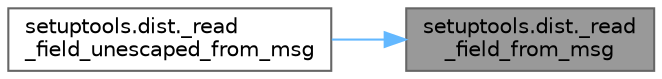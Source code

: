 digraph "setuptools.dist._read_field_from_msg"
{
 // LATEX_PDF_SIZE
  bgcolor="transparent";
  edge [fontname=Helvetica,fontsize=10,labelfontname=Helvetica,labelfontsize=10];
  node [fontname=Helvetica,fontsize=10,shape=box,height=0.2,width=0.4];
  rankdir="RL";
  Node1 [id="Node000001",label="setuptools.dist._read\l_field_from_msg",height=0.2,width=0.4,color="gray40", fillcolor="grey60", style="filled", fontcolor="black",tooltip=" "];
  Node1 -> Node2 [id="edge1_Node000001_Node000002",dir="back",color="steelblue1",style="solid",tooltip=" "];
  Node2 [id="Node000002",label="setuptools.dist._read\l_field_unescaped_from_msg",height=0.2,width=0.4,color="grey40", fillcolor="white", style="filled",URL="$namespacesetuptools_1_1dist.html#a40523e4e9bfe17c5e05844714e9e4099",tooltip=" "];
}
